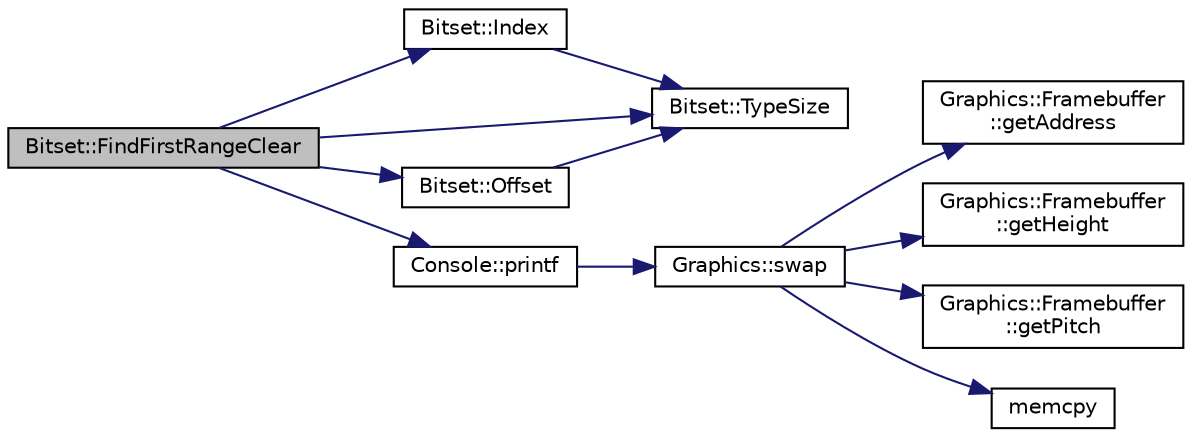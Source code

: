 digraph "Bitset::FindFirstRangeClear"
{
 // LATEX_PDF_SIZE
  edge [fontname="Helvetica",fontsize="10",labelfontname="Helvetica",labelfontsize="10"];
  node [fontname="Helvetica",fontsize="10",shape=record];
  rankdir="LR";
  Node1 [label="Bitset::FindFirstRangeClear",height=0.2,width=0.4,color="black", fillcolor="grey75", style="filled", fontcolor="black",tooltip=" "];
  Node1 -> Node2 [color="midnightblue",fontsize="10",style="solid",fontname="Helvetica"];
  Node2 [label="Bitset::Index",height=0.2,width=0.4,color="black", fillcolor="white", style="filled",URL="$d6/d09/class_bitset.html#a60d018e6ded385ab8faf0592065c6550",tooltip=" "];
  Node2 -> Node3 [color="midnightblue",fontsize="10",style="solid",fontname="Helvetica"];
  Node3 [label="Bitset::TypeSize",height=0.2,width=0.4,color="black", fillcolor="white", style="filled",URL="$d6/d09/class_bitset.html#aa882bdd0b6527349626863d4c93b6ed3",tooltip=" "];
  Node1 -> Node4 [color="midnightblue",fontsize="10",style="solid",fontname="Helvetica"];
  Node4 [label="Bitset::Offset",height=0.2,width=0.4,color="black", fillcolor="white", style="filled",URL="$d6/d09/class_bitset.html#a6bc7c74b2174dad5665fc63d13c937f2",tooltip=" "];
  Node4 -> Node3 [color="midnightblue",fontsize="10",style="solid",fontname="Helvetica"];
  Node1 -> Node5 [color="midnightblue",fontsize="10",style="solid",fontname="Helvetica"];
  Node5 [label="Console::printf",height=0.2,width=0.4,color="black", fillcolor="white", style="filled",URL="$d8/db5/namespace_console.html#aa92244db771ad2578967dd9f8fcac912",tooltip=" "];
  Node5 -> Node6 [color="midnightblue",fontsize="10",style="solid",fontname="Helvetica"];
  Node6 [label="Graphics::swap",height=0.2,width=0.4,color="black", fillcolor="white", style="filled",URL="$d6/d9b/namespace_graphics.html#afb7733fe050948fc3a09cd9a87071ffc",tooltip="Swap the data on backbuffer to memory video buffer and show in the screen."];
  Node6 -> Node7 [color="midnightblue",fontsize="10",style="solid",fontname="Helvetica"];
  Node7 [label="Graphics::Framebuffer\l::getAddress",height=0.2,width=0.4,color="black", fillcolor="white", style="filled",URL="$d0/dcb/class_graphics_1_1_framebuffer.html#af62e5c11c830410a3213e2b17075b158",tooltip=" "];
  Node6 -> Node8 [color="midnightblue",fontsize="10",style="solid",fontname="Helvetica"];
  Node8 [label="Graphics::Framebuffer\l::getHeight",height=0.2,width=0.4,color="black", fillcolor="white", style="filled",URL="$d0/dcb/class_graphics_1_1_framebuffer.html#a1056e91da94b6937b0a6deeb3a859368",tooltip=" "];
  Node6 -> Node9 [color="midnightblue",fontsize="10",style="solid",fontname="Helvetica"];
  Node9 [label="Graphics::Framebuffer\l::getPitch",height=0.2,width=0.4,color="black", fillcolor="white", style="filled",URL="$d0/dcb/class_graphics_1_1_framebuffer.html#a4b6694a0728b42872a51eb15a631cd51",tooltip=" "];
  Node6 -> Node10 [color="midnightblue",fontsize="10",style="solid",fontname="Helvetica"];
  Node10 [label="memcpy",height=0.2,width=0.4,color="black", fillcolor="white", style="filled",URL="$d5/d24/string_8cpp.html#a370712322c794e949c996946f2283ea8",tooltip=" "];
  Node1 -> Node3 [color="midnightblue",fontsize="10",style="solid",fontname="Helvetica"];
}
